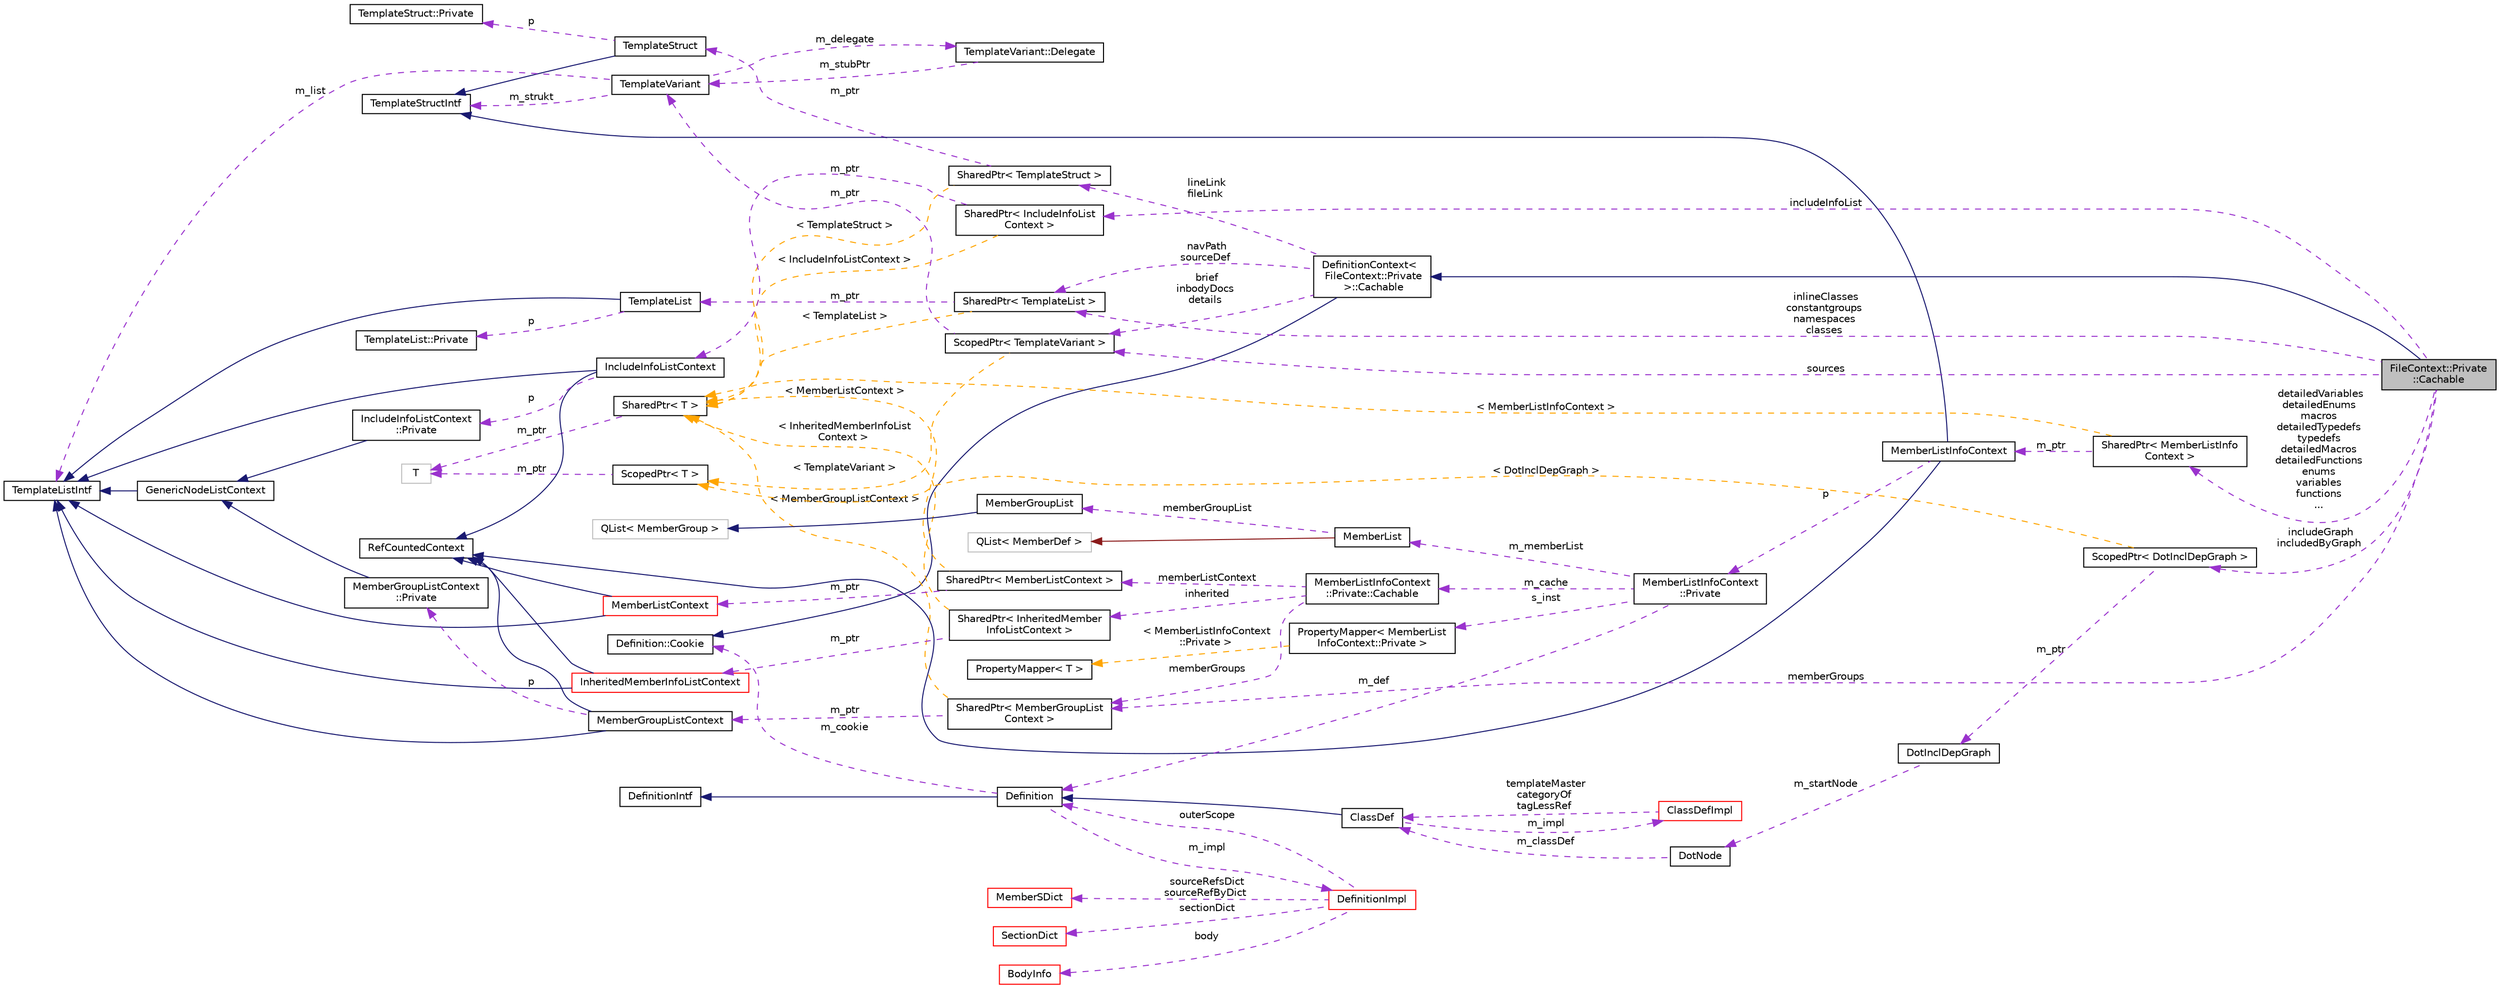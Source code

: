 digraph "FileContext::Private::Cachable"
{
 // INTERACTIVE_SVG=YES
  edge [fontname="Helvetica",fontsize="10",labelfontname="Helvetica",labelfontsize="10"];
  node [fontname="Helvetica",fontsize="10",shape=record];
  rankdir="LR";
  Node3 [label="FileContext::Private\l::Cachable",height=0.2,width=0.4,color="black", fillcolor="grey75", style="filled", fontcolor="black"];
  Node4 -> Node3 [dir="back",color="midnightblue",fontsize="10",style="solid",fontname="Helvetica"];
  Node4 [label="DefinitionContext\<\l FileContext::Private\l \>::Cachable",height=0.2,width=0.4,color="black", fillcolor="white", style="filled",URL="$d9/d7b/struct_definition_context_1_1_cachable.html"];
  Node5 -> Node4 [dir="back",color="midnightblue",fontsize="10",style="solid",fontname="Helvetica"];
  Node5 [label="Definition::Cookie",height=0.2,width=0.4,color="black", fillcolor="white", style="filled",URL="$d1/d2f/struct_definition_1_1_cookie.html"];
  Node6 -> Node4 [dir="back",color="darkorchid3",fontsize="10",style="dashed",label=" lineLink\nfileLink" ,fontname="Helvetica"];
  Node6 [label="SharedPtr\< TemplateStruct \>",height=0.2,width=0.4,color="black", fillcolor="white", style="filled",URL="$df/d12/class_shared_ptr.html"];
  Node7 -> Node6 [dir="back",color="darkorchid3",fontsize="10",style="dashed",label=" m_ptr" ,fontname="Helvetica"];
  Node7 [label="TemplateStruct",height=0.2,width=0.4,color="black", fillcolor="white", style="filled",URL="$d8/d4b/class_template_struct.html",tooltip="Default implementation of a context value of type struct. "];
  Node8 -> Node7 [dir="back",color="midnightblue",fontsize="10",style="solid",fontname="Helvetica"];
  Node8 [label="TemplateStructIntf",height=0.2,width=0.4,color="black", fillcolor="white", style="filled",URL="$d9/de8/class_template_struct_intf.html",tooltip="Abstract interface for a context value of type struct. "];
  Node9 -> Node7 [dir="back",color="darkorchid3",fontsize="10",style="dashed",label=" p" ,fontname="Helvetica"];
  Node9 [label="TemplateStruct::Private",height=0.2,width=0.4,color="black", fillcolor="white", style="filled",URL="$d5/d63/class_template_struct_1_1_private.html",tooltip="Private data of a template struct object. "];
  Node10 -> Node6 [dir="back",color="orange",fontsize="10",style="dashed",label=" \< TemplateStruct \>" ,fontname="Helvetica"];
  Node10 [label="SharedPtr\< T \>",height=0.2,width=0.4,color="black", fillcolor="white", style="filled",URL="$df/d12/class_shared_ptr.html",tooltip="Reference counting smart pointer. "];
  Node11 -> Node10 [dir="back",color="darkorchid3",fontsize="10",style="dashed",label=" m_ptr" ,fontname="Helvetica"];
  Node11 [label="T",height=0.2,width=0.4,color="grey75", fillcolor="white", style="filled"];
  Node12 -> Node4 [dir="back",color="darkorchid3",fontsize="10",style="dashed",label=" navPath\nsourceDef" ,fontname="Helvetica"];
  Node12 [label="SharedPtr\< TemplateList \>",height=0.2,width=0.4,color="black", fillcolor="white", style="filled",URL="$df/d12/class_shared_ptr.html"];
  Node13 -> Node12 [dir="back",color="darkorchid3",fontsize="10",style="dashed",label=" m_ptr" ,fontname="Helvetica"];
  Node13 [label="TemplateList",height=0.2,width=0.4,color="black", fillcolor="white", style="filled",URL="$de/dab/class_template_list.html",tooltip="Default implementation of a context value of type list. "];
  Node14 -> Node13 [dir="back",color="midnightblue",fontsize="10",style="solid",fontname="Helvetica"];
  Node14 [label="TemplateListIntf",height=0.2,width=0.4,color="black", fillcolor="white", style="filled",URL="$d6/d88/class_template_list_intf.html",tooltip="Abstract read-only interface for a context value of type list. "];
  Node15 -> Node13 [dir="back",color="darkorchid3",fontsize="10",style="dashed",label=" p" ,fontname="Helvetica"];
  Node15 [label="TemplateList::Private",height=0.2,width=0.4,color="black", fillcolor="white", style="filled",URL="$d5/dee/class_template_list_1_1_private.html",tooltip="Private data of a template list object. "];
  Node10 -> Node12 [dir="back",color="orange",fontsize="10",style="dashed",label=" \< TemplateList \>" ,fontname="Helvetica"];
  Node16 -> Node4 [dir="back",color="darkorchid3",fontsize="10",style="dashed",label=" brief\ninbodyDocs\ndetails" ,fontname="Helvetica"];
  Node16 [label="ScopedPtr\< TemplateVariant \>",height=0.2,width=0.4,color="black", fillcolor="white", style="filled",URL="$dd/d9b/class_scoped_ptr.html"];
  Node17 -> Node16 [dir="back",color="darkorchid3",fontsize="10",style="dashed",label=" m_ptr" ,fontname="Helvetica"];
  Node17 [label="TemplateVariant",height=0.2,width=0.4,color="black", fillcolor="white", style="filled",URL="$d1/dba/class_template_variant.html",tooltip="Variant type which can hold one value of a fixed set of types. "];
  Node14 -> Node17 [dir="back",color="darkorchid3",fontsize="10",style="dashed",label=" m_list" ,fontname="Helvetica"];
  Node8 -> Node17 [dir="back",color="darkorchid3",fontsize="10",style="dashed",label=" m_strukt" ,fontname="Helvetica"];
  Node18 -> Node17 [dir="back",color="darkorchid3",fontsize="10",style="dashed",label=" m_delegate" ,fontname="Helvetica"];
  Node18 [label="TemplateVariant::Delegate",height=0.2,width=0.4,color="black", fillcolor="white", style="filled",URL="$d7/d1d/class_template_variant_1_1_delegate.html",tooltip="Helper class to create a delegate that can store a function/method call. "];
  Node17 -> Node18 [dir="back",color="darkorchid3",fontsize="10",style="dashed",label=" m_stubPtr" ,fontname="Helvetica"];
  Node19 -> Node16 [dir="back",color="orange",fontsize="10",style="dashed",label=" \< TemplateVariant \>" ,fontname="Helvetica"];
  Node19 [label="ScopedPtr\< T \>",height=0.2,width=0.4,color="black", fillcolor="white", style="filled",URL="$dd/d9b/class_scoped_ptr.html",tooltip="Scoped smart pointer. "];
  Node11 -> Node19 [dir="back",color="darkorchid3",fontsize="10",style="dashed",label=" m_ptr" ,fontname="Helvetica"];
  Node20 -> Node3 [dir="back",color="darkorchid3",fontsize="10",style="dashed",label=" detailedVariables\ndetailedEnums\nmacros\ndetailedTypedefs\ntypedefs\ndetailedMacros\ndetailedFunctions\nenums\nvariables\nfunctions\n..." ,fontname="Helvetica"];
  Node20 [label="SharedPtr\< MemberListInfo\lContext \>",height=0.2,width=0.4,color="black", fillcolor="white", style="filled",URL="$df/d12/class_shared_ptr.html"];
  Node21 -> Node20 [dir="back",color="darkorchid3",fontsize="10",style="dashed",label=" m_ptr" ,fontname="Helvetica"];
  Node21 [label="MemberListInfoContext",height=0.2,width=0.4,color="black", fillcolor="white", style="filled",URL="$d8/df1/class_member_list_info_context.html"];
  Node22 -> Node21 [dir="back",color="midnightblue",fontsize="10",style="solid",fontname="Helvetica"];
  Node22 [label="RefCountedContext",height=0.2,width=0.4,color="black", fillcolor="white", style="filled",URL="$d8/d96/class_ref_counted_context.html",tooltip="Helper class to support reference counting. "];
  Node8 -> Node21 [dir="back",color="midnightblue",fontsize="10",style="solid",fontname="Helvetica"];
  Node23 -> Node21 [dir="back",color="darkorchid3",fontsize="10",style="dashed",label=" p" ,fontname="Helvetica"];
  Node23 [label="MemberListInfoContext\l::Private",height=0.2,width=0.4,color="black", fillcolor="white", style="filled",URL="$d8/d66/class_member_list_info_context_1_1_private.html"];
  Node24 -> Node23 [dir="back",color="darkorchid3",fontsize="10",style="dashed",label=" m_memberList" ,fontname="Helvetica"];
  Node24 [label="MemberList",height=0.2,width=0.4,color="black", fillcolor="white", style="filled",URL="$dd/d13/class_member_list.html",tooltip="A list of MemberDef objects. "];
  Node25 -> Node24 [dir="back",color="firebrick4",fontsize="10",style="solid",fontname="Helvetica"];
  Node25 [label="QList\< MemberDef \>",height=0.2,width=0.4,color="grey75", fillcolor="white", style="filled"];
  Node26 -> Node24 [dir="back",color="darkorchid3",fontsize="10",style="dashed",label=" memberGroupList" ,fontname="Helvetica"];
  Node26 [label="MemberGroupList",height=0.2,width=0.4,color="black", fillcolor="white", style="filled",URL="$df/d11/class_member_group_list.html",tooltip="A list of MemberGroup objects. "];
  Node27 -> Node26 [dir="back",color="midnightblue",fontsize="10",style="solid",fontname="Helvetica"];
  Node27 [label="QList\< MemberGroup \>",height=0.2,width=0.4,color="grey75", fillcolor="white", style="filled"];
  Node28 -> Node23 [dir="back",color="darkorchid3",fontsize="10",style="dashed",label=" m_cache" ,fontname="Helvetica"];
  Node28 [label="MemberListInfoContext\l::Private::Cachable",height=0.2,width=0.4,color="black", fillcolor="white", style="filled",URL="$d8/d5f/struct_member_list_info_context_1_1_private_1_1_cachable.html"];
  Node29 -> Node28 [dir="back",color="darkorchid3",fontsize="10",style="dashed",label=" memberGroups" ,fontname="Helvetica"];
  Node29 [label="SharedPtr\< MemberGroupList\lContext \>",height=0.2,width=0.4,color="black", fillcolor="white", style="filled",URL="$df/d12/class_shared_ptr.html"];
  Node30 -> Node29 [dir="back",color="darkorchid3",fontsize="10",style="dashed",label=" m_ptr" ,fontname="Helvetica"];
  Node30 [label="MemberGroupListContext",height=0.2,width=0.4,color="black", fillcolor="white", style="filled",URL="$d4/d1c/class_member_group_list_context.html"];
  Node22 -> Node30 [dir="back",color="midnightblue",fontsize="10",style="solid",fontname="Helvetica"];
  Node14 -> Node30 [dir="back",color="midnightblue",fontsize="10",style="solid",fontname="Helvetica"];
  Node31 -> Node30 [dir="back",color="darkorchid3",fontsize="10",style="dashed",label=" p" ,fontname="Helvetica"];
  Node31 [label="MemberGroupListContext\l::Private",height=0.2,width=0.4,color="black", fillcolor="white", style="filled",URL="$d3/d09/class_member_group_list_context_1_1_private.html"];
  Node32 -> Node31 [dir="back",color="midnightblue",fontsize="10",style="solid",fontname="Helvetica"];
  Node32 [label="GenericNodeListContext",height=0.2,width=0.4,color="black", fillcolor="white", style="filled",URL="$d6/dcb/class_generic_node_list_context.html",tooltip="standard template list implementation "];
  Node14 -> Node32 [dir="back",color="midnightblue",fontsize="10",style="solid",fontname="Helvetica"];
  Node10 -> Node29 [dir="back",color="orange",fontsize="10",style="dashed",label=" \< MemberGroupListContext \>" ,fontname="Helvetica"];
  Node33 -> Node28 [dir="back",color="darkorchid3",fontsize="10",style="dashed",label=" inherited" ,fontname="Helvetica"];
  Node33 [label="SharedPtr\< InheritedMember\lInfoListContext \>",height=0.2,width=0.4,color="black", fillcolor="white", style="filled",URL="$df/d12/class_shared_ptr.html"];
  Node34 -> Node33 [dir="back",color="darkorchid3",fontsize="10",style="dashed",label=" m_ptr" ,fontname="Helvetica"];
  Node34 [label="InheritedMemberInfoListContext",height=0.2,width=0.4,color="red", fillcolor="white", style="filled",URL="$d3/d67/class_inherited_member_info_list_context.html"];
  Node22 -> Node34 [dir="back",color="midnightblue",fontsize="10",style="solid",fontname="Helvetica"];
  Node14 -> Node34 [dir="back",color="midnightblue",fontsize="10",style="solid",fontname="Helvetica"];
  Node10 -> Node33 [dir="back",color="orange",fontsize="10",style="dashed",label=" \< InheritedMemberInfoList\lContext \>" ,fontname="Helvetica"];
  Node36 -> Node28 [dir="back",color="darkorchid3",fontsize="10",style="dashed",label=" memberListContext" ,fontname="Helvetica"];
  Node36 [label="SharedPtr\< MemberListContext \>",height=0.2,width=0.4,color="black", fillcolor="white", style="filled",URL="$df/d12/class_shared_ptr.html"];
  Node37 -> Node36 [dir="back",color="darkorchid3",fontsize="10",style="dashed",label=" m_ptr" ,fontname="Helvetica"];
  Node37 [label="MemberListContext",height=0.2,width=0.4,color="red", fillcolor="white", style="filled",URL="$df/dda/class_member_list_context.html"];
  Node22 -> Node37 [dir="back",color="midnightblue",fontsize="10",style="solid",fontname="Helvetica"];
  Node14 -> Node37 [dir="back",color="midnightblue",fontsize="10",style="solid",fontname="Helvetica"];
  Node10 -> Node36 [dir="back",color="orange",fontsize="10",style="dashed",label=" \< MemberListContext \>" ,fontname="Helvetica"];
  Node39 -> Node23 [dir="back",color="darkorchid3",fontsize="10",style="dashed",label=" m_def" ,fontname="Helvetica"];
  Node39 [label="Definition",height=0.2,width=0.4,color="black", fillcolor="white", style="filled",URL="$d5/dcc/class_definition.html",tooltip="The common base class of all entity definitions found in the sources. "];
  Node40 -> Node39 [dir="back",color="midnightblue",fontsize="10",style="solid",fontname="Helvetica"];
  Node40 [label="DefinitionIntf",height=0.2,width=0.4,color="black", fillcolor="white", style="filled",URL="$d9/d4a/class_definition_intf.html",tooltip="Abstract interface for a Definition or DefinitionList. "];
  Node5 -> Node39 [dir="back",color="darkorchid3",fontsize="10",style="dashed",label=" m_cookie" ,fontname="Helvetica"];
  Node41 -> Node39 [dir="back",color="darkorchid3",fontsize="10",style="dashed",label=" m_impl" ,fontname="Helvetica"];
  Node41 [label="DefinitionImpl",height=0.2,width=0.4,color="red", fillcolor="white", style="filled",URL="$d3/ddf/class_definition_impl.html",tooltip="Private data associated with a Symbol Definition object. "];
  Node42 -> Node41 [dir="back",color="darkorchid3",fontsize="10",style="dashed",label=" sectionDict" ,fontname="Helvetica"];
  Node42 [label="SectionDict",height=0.2,width=0.4,color="red", fillcolor="white", style="filled",URL="$de/d9a/class_section_dict.html",tooltip="Unsorted dictionary of SectionInfo objects. "];
  Node49 -> Node41 [dir="back",color="darkorchid3",fontsize="10",style="dashed",label=" body" ,fontname="Helvetica"];
  Node49 [label="BodyInfo",height=0.2,width=0.4,color="red", fillcolor="white", style="filled",URL="$db/dab/struct_body_info.html",tooltip="Data associated with description found in the body. "];
  Node72 -> Node41 [dir="back",color="darkorchid3",fontsize="10",style="dashed",label=" sourceRefsDict\nsourceRefByDict" ,fontname="Helvetica"];
  Node72 [label="MemberSDict",height=0.2,width=0.4,color="red", fillcolor="white", style="filled",URL="$d6/dd6/class_member_s_dict.html",tooltip="A sorted dictionary of MemberDef objects. "];
  Node39 -> Node41 [dir="back",color="darkorchid3",fontsize="10",style="dashed",label=" outerScope" ,fontname="Helvetica"];
  Node79 -> Node23 [dir="back",color="darkorchid3",fontsize="10",style="dashed",label=" s_inst" ,fontname="Helvetica"];
  Node79 [label="PropertyMapper\< MemberList\lInfoContext::Private \>",height=0.2,width=0.4,color="black", fillcolor="white", style="filled",URL="$d1/d80/class_property_mapper.html"];
  Node80 -> Node79 [dir="back",color="orange",fontsize="10",style="dashed",label=" \< MemberListInfoContext\l::Private \>" ,fontname="Helvetica"];
  Node80 [label="PropertyMapper\< T \>",height=0.2,width=0.4,color="black", fillcolor="white", style="filled",URL="$d1/d80/class_property_mapper.html",tooltip="Helper class to map a property name to a handler member function. "];
  Node10 -> Node20 [dir="back",color="orange",fontsize="10",style="dashed",label=" \< MemberListInfoContext \>" ,fontname="Helvetica"];
  Node81 -> Node3 [dir="back",color="darkorchid3",fontsize="10",style="dashed",label=" includeGraph\nincludedByGraph" ,fontname="Helvetica"];
  Node81 [label="ScopedPtr\< DotInclDepGraph \>",height=0.2,width=0.4,color="black", fillcolor="white", style="filled",URL="$dd/d9b/class_scoped_ptr.html"];
  Node82 -> Node81 [dir="back",color="darkorchid3",fontsize="10",style="dashed",label=" m_ptr" ,fontname="Helvetica"];
  Node82 [label="DotInclDepGraph",height=0.2,width=0.4,color="black", fillcolor="white", style="filled",URL="$dc/d03/class_dot_incl_dep_graph.html",tooltip="Representation of an include dependency graph. "];
  Node83 -> Node82 [dir="back",color="darkorchid3",fontsize="10",style="dashed",label=" m_startNode" ,fontname="Helvetica"];
  Node83 [label="DotNode",height=0.2,width=0.4,color="black", fillcolor="white", style="filled",URL="$dd/d7e/class_dot_node.html",tooltip="A node in a dot graph. "];
  Node84 -> Node83 [dir="back",color="darkorchid3",fontsize="10",style="dashed",label=" m_classDef" ,fontname="Helvetica"];
  Node84 [label="ClassDef",height=0.2,width=0.4,color="black", fillcolor="white", style="filled",URL="$d1/dcf/class_class_def.html",tooltip="A class representing of a compound symbol. "];
  Node39 -> Node84 [dir="back",color="midnightblue",fontsize="10",style="solid",fontname="Helvetica"];
  Node85 -> Node84 [dir="back",color="darkorchid3",fontsize="10",style="dashed",label=" m_impl" ,fontname="Helvetica"];
  Node85 [label="ClassDefImpl",height=0.2,width=0.4,color="red", fillcolor="white", style="filled",URL="$d1/d25/class_class_def_impl.html",tooltip="Private data associated with a ClassDef object. "];
  Node84 -> Node85 [dir="back",color="darkorchid3",fontsize="10",style="dashed",label=" templateMaster\ncategoryOf\ntagLessRef" ,fontname="Helvetica"];
  Node19 -> Node81 [dir="back",color="orange",fontsize="10",style="dashed",label=" \< DotInclDepGraph \>" ,fontname="Helvetica"];
  Node29 -> Node3 [dir="back",color="darkorchid3",fontsize="10",style="dashed",label=" memberGroups" ,fontname="Helvetica"];
  Node12 -> Node3 [dir="back",color="darkorchid3",fontsize="10",style="dashed",label=" inlineClasses\nconstantgroups\nnamespaces\nclasses" ,fontname="Helvetica"];
  Node119 -> Node3 [dir="back",color="darkorchid3",fontsize="10",style="dashed",label=" includeInfoList" ,fontname="Helvetica"];
  Node119 [label="SharedPtr\< IncludeInfoList\lContext \>",height=0.2,width=0.4,color="black", fillcolor="white", style="filled",URL="$df/d12/class_shared_ptr.html"];
  Node120 -> Node119 [dir="back",color="darkorchid3",fontsize="10",style="dashed",label=" m_ptr" ,fontname="Helvetica"];
  Node120 [label="IncludeInfoListContext",height=0.2,width=0.4,color="black", fillcolor="white", style="filled",URL="$d3/d57/class_include_info_list_context.html"];
  Node22 -> Node120 [dir="back",color="midnightblue",fontsize="10",style="solid",fontname="Helvetica"];
  Node14 -> Node120 [dir="back",color="midnightblue",fontsize="10",style="solid",fontname="Helvetica"];
  Node121 -> Node120 [dir="back",color="darkorchid3",fontsize="10",style="dashed",label=" p" ,fontname="Helvetica"];
  Node121 [label="IncludeInfoListContext\l::Private",height=0.2,width=0.4,color="black", fillcolor="white", style="filled",URL="$dc/d85/class_include_info_list_context_1_1_private.html"];
  Node32 -> Node121 [dir="back",color="midnightblue",fontsize="10",style="solid",fontname="Helvetica"];
  Node10 -> Node119 [dir="back",color="orange",fontsize="10",style="dashed",label=" \< IncludeInfoListContext \>" ,fontname="Helvetica"];
  Node16 -> Node3 [dir="back",color="darkorchid3",fontsize="10",style="dashed",label=" sources" ,fontname="Helvetica"];
}
